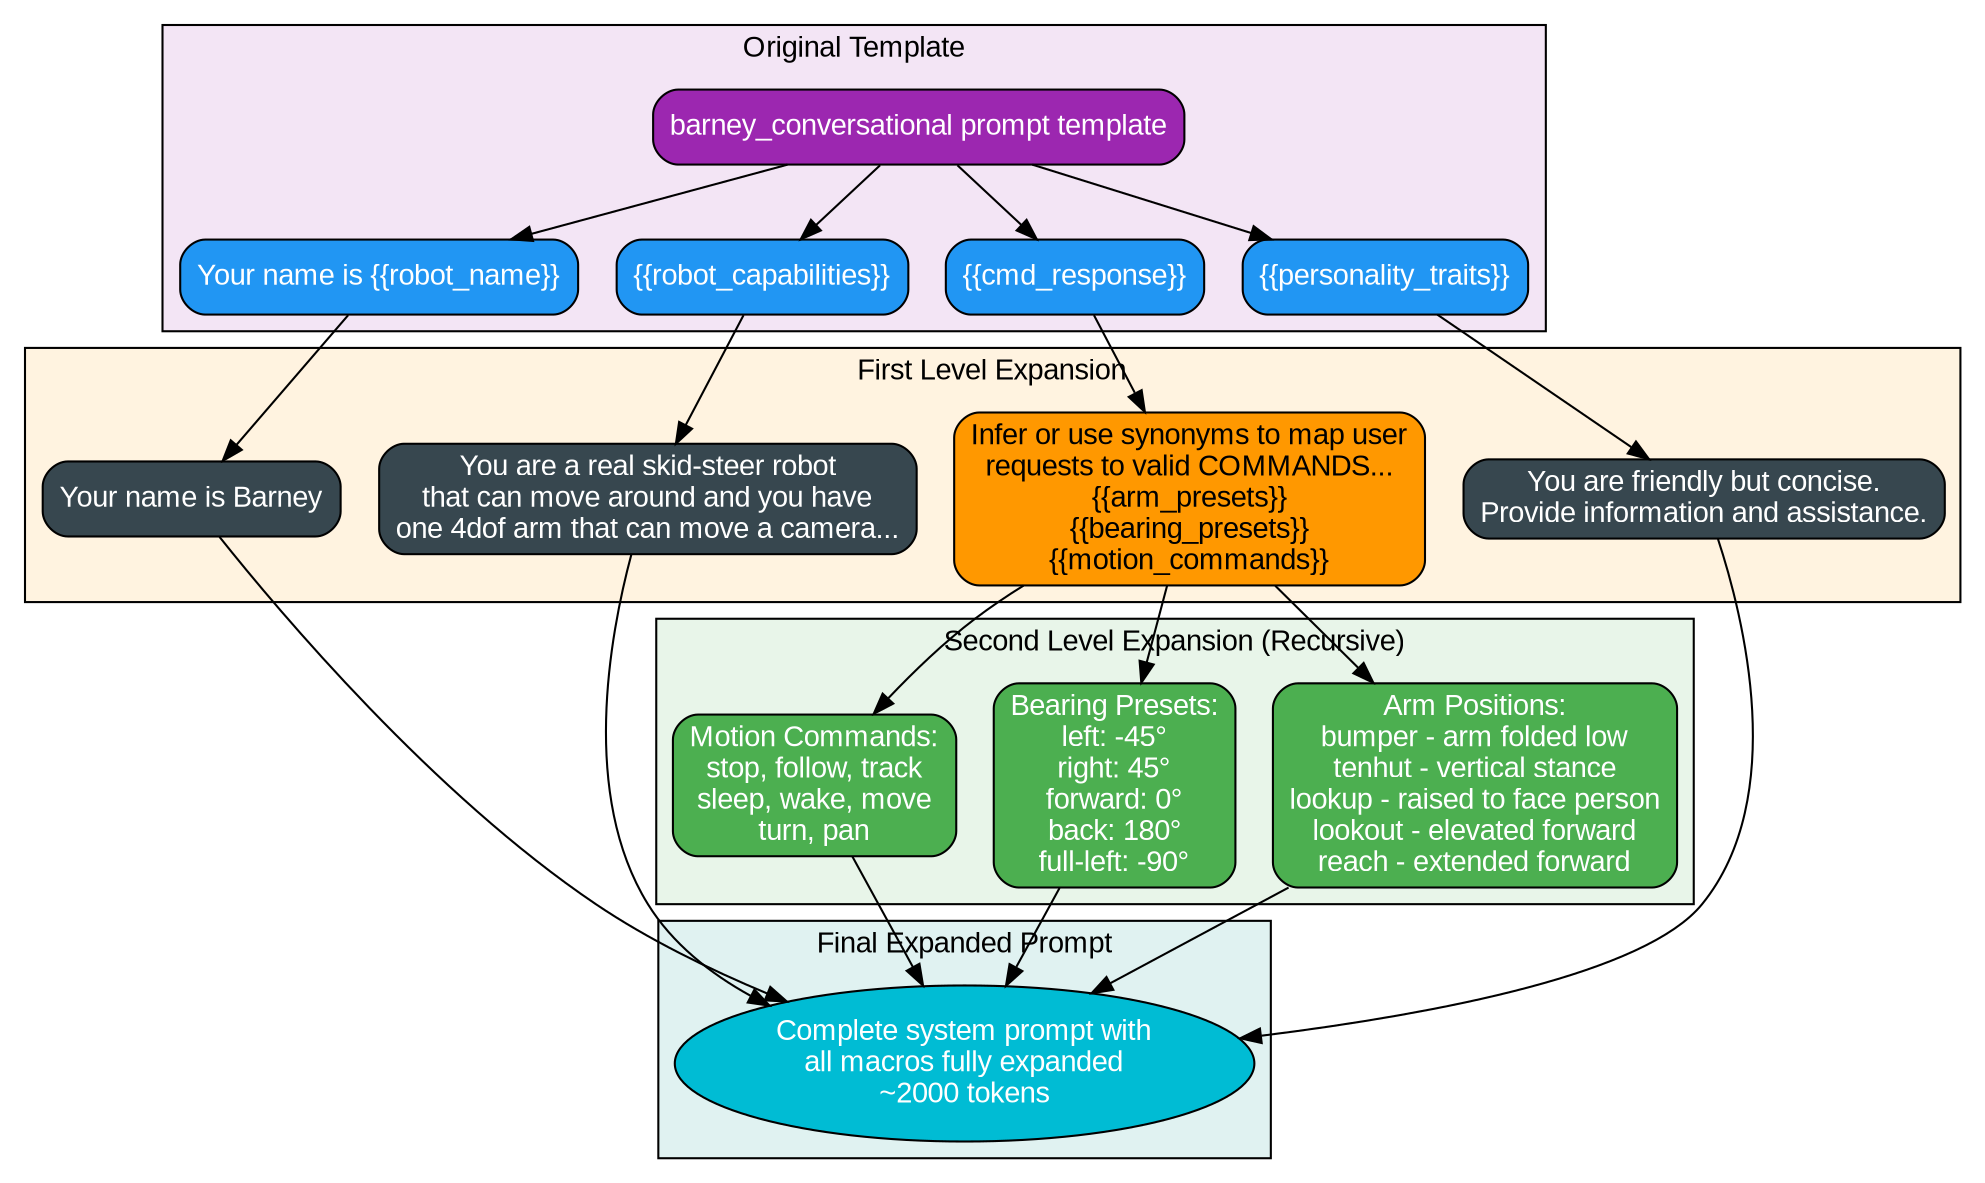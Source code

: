 digraph PromptMacroExpansion {
    rankdir=TD;
    compound=true;
    fontname="Arial";
    node [shape=box, style="rounded,filled", fontname="Arial"];
    edge [fontname="Arial", fontsize=10];
    
    // Original Template
    subgraph cluster_template {
        label="Original Template";
        style=filled;
        fillcolor="#f3e5f5";
        
        T [label="barney_conversational prompt template", fillcolor="#9c27b0", fontcolor="white"];
        T1 [label="Your name is {{robot_name}}", fillcolor="#2196f3", fontcolor="white"];
        T2 [label="{{robot_capabilities}}", fillcolor="#2196f3", fontcolor="white"];
        T3 [label="{{cmd_response}}", fillcolor="#2196f3", fontcolor="white"];
        T4 [label="{{personality_traits}}", fillcolor="#2196f3", fontcolor="white"];
        
        T -> T1;
        T -> T2;
        T -> T3;
        T -> T4;
    }
    
    // First Level Expansion
    subgraph cluster_first_expansion {
        label="First Level Expansion";
        style=filled;
        fillcolor="#fff3e0";
        
        E1 [label="Your name is Barney", fillcolor="#37474f", fontcolor="white"];
        E2 [label="You are a real skid-steer robot\nthat can move around and you have\none 4dof arm that can move a camera...", fillcolor="#37474f", fontcolor="white"];
        E3 [label="Infer or use synonyms to map user\nrequests to valid COMMANDS...\n{{arm_presets}}\n{{bearing_presets}}\n{{motion_commands}}", fillcolor="#ff9800", fontcolor="black"];
        E4 [label="You are friendly but concise.\nProvide information and assistance.", fillcolor="#37474f", fontcolor="white"];
        
        T1 -> E1;
        T2 -> E2;
        T3 -> E3;
        T4 -> E4;
    }
    
    // Second Level Expansion (Recursive)
    subgraph cluster_second_expansion {
        label="Second Level Expansion (Recursive)";
        style=filled;
        fillcolor="#e8f5e9";
        
        F1 [label="Arm Positions:\nbumper - arm folded low\ntenhut - vertical stance\nlookup - raised to face person\nlookout - elevated forward\nreach - extended forward", fillcolor="#4caf50", fontcolor="white"];
        F2 [label="Bearing Presets:\nleft: -45°\nright: 45°\nforward: 0°\nback: 180°\nfull-left: -90°", fillcolor="#4caf50", fontcolor="white"];
        F3 [label="Motion Commands:\nstop, follow, track\nsleep, wake, move\nturn, pan", fillcolor="#4caf50", fontcolor="white"];
        
        E3 -> F1;
        E3 -> F2;
        E3 -> F3;
    }
    
    // Final Expanded Prompt
    subgraph cluster_final {
        label="Final Expanded Prompt";
        style=filled;
        fillcolor="#e0f2f1";
        
        G [label="Complete system prompt with\nall macros fully expanded\n~2000 tokens", fillcolor="#00bcd4", fontcolor="white", shape=ellipse];
        
        E1 -> G;
        E2 -> G;
        E4 -> G;
        F1 -> G;
        F2 -> G;
        F3 -> G;
    }
}